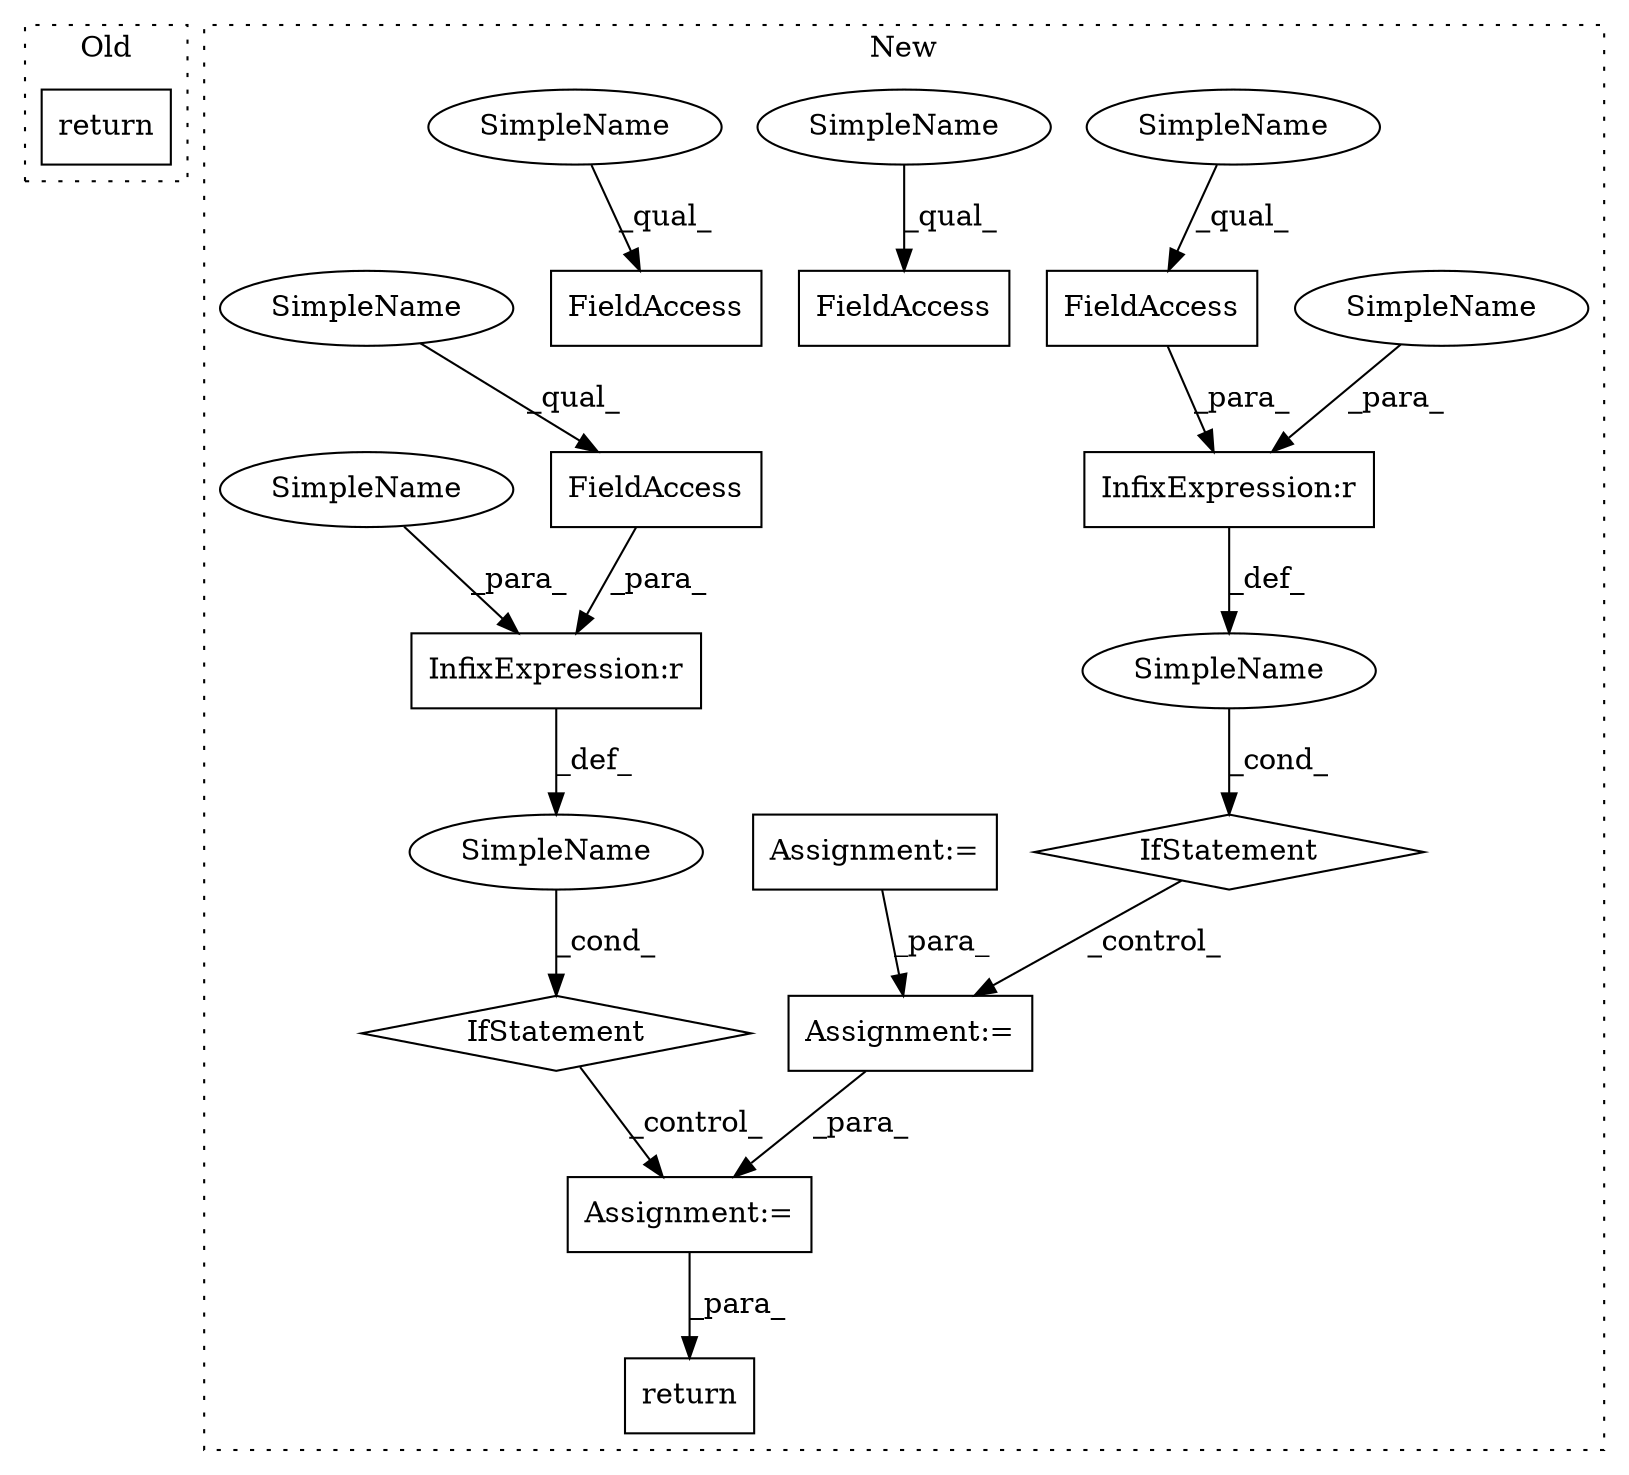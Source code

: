 digraph G {
subgraph cluster0 {
1 [label="return" a="41" s="3123" l="7" shape="box"];
label = "Old";
style="dotted";
}
subgraph cluster1 {
2 [label="IfStatement" a="25" s="3281,3308" l="4,2" shape="diamond"];
3 [label="Assignment:=" a="7" s="3319" l="1" shape="box"];
4 [label="SimpleName" a="42" s="" l="" shape="ellipse"];
5 [label="InfixExpression:r" a="27" s="3300" l="4" shape="box"];
6 [label="return" a="41" s="3541" l="7" shape="box"];
7 [label="FieldAccess" a="22" s="3285" l="15" shape="box"];
8 [label="Assignment:=" a="7" s="3267" l="1" shape="box"];
9 [label="FieldAccess" a="22" s="3476" l="7" shape="box"];
10 [label="FieldAccess" a="22" s="3415" l="15" shape="box"];
11 [label="FieldAccess" a="22" s="3346" l="7" shape="box"];
12 [label="InfixExpression:r" a="27" s="3430" l="4" shape="box"];
13 [label="IfStatement" a="25" s="3411,3438" l="4,2" shape="diamond"];
14 [label="SimpleName" a="42" s="" l="" shape="ellipse"];
15 [label="Assignment:=" a="7" s="3449" l="1" shape="box"];
16 [label="SimpleName" a="42" s="3415" l="4" shape="ellipse"];
17 [label="SimpleName" a="42" s="3285" l="4" shape="ellipse"];
18 [label="SimpleName" a="42" s="3476" l="4" shape="ellipse"];
19 [label="SimpleName" a="42" s="3346" l="4" shape="ellipse"];
20 [label="SimpleName" a="42" s="3304" l="4" shape="ellipse"];
21 [label="SimpleName" a="42" s="3434" l="4" shape="ellipse"];
label = "New";
style="dotted";
}
2 -> 3 [label="_control_"];
3 -> 15 [label="_para_"];
4 -> 2 [label="_cond_"];
5 -> 4 [label="_def_"];
7 -> 5 [label="_para_"];
8 -> 3 [label="_para_"];
10 -> 12 [label="_para_"];
12 -> 14 [label="_def_"];
13 -> 15 [label="_control_"];
14 -> 13 [label="_cond_"];
15 -> 6 [label="_para_"];
16 -> 10 [label="_qual_"];
17 -> 7 [label="_qual_"];
18 -> 9 [label="_qual_"];
19 -> 11 [label="_qual_"];
20 -> 5 [label="_para_"];
21 -> 12 [label="_para_"];
}